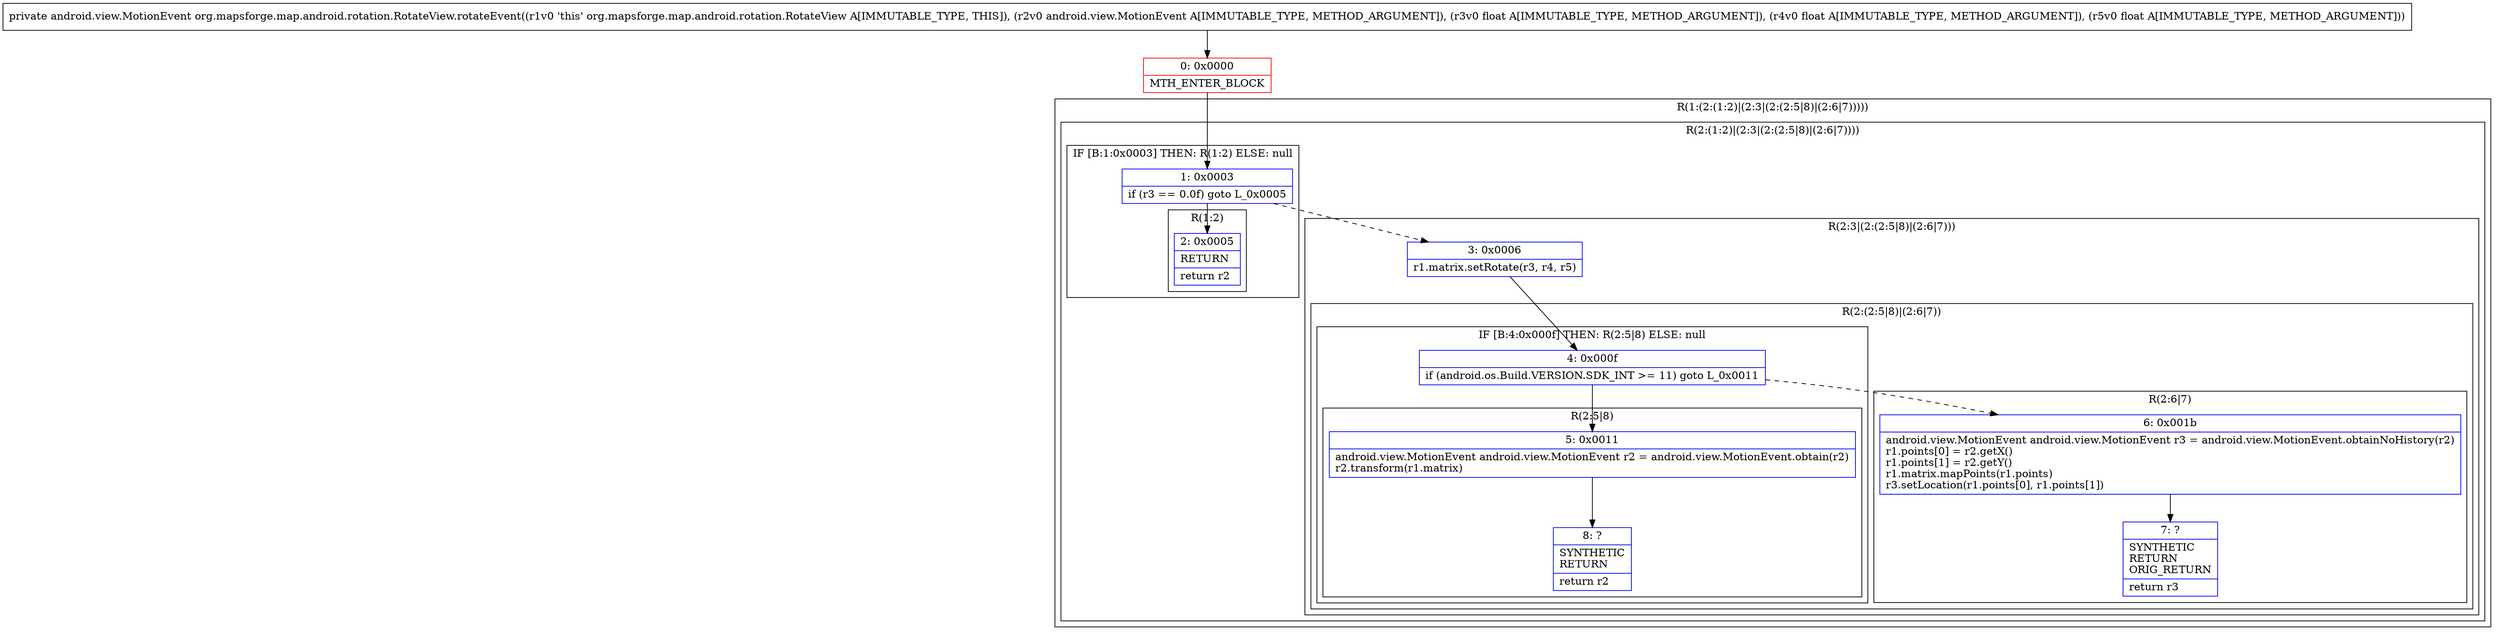 digraph "CFG fororg.mapsforge.map.android.rotation.RotateView.rotateEvent(Landroid\/view\/MotionEvent;FFF)Landroid\/view\/MotionEvent;" {
subgraph cluster_Region_1094552434 {
label = "R(1:(2:(1:2)|(2:3|(2:(2:5|8)|(2:6|7)))))";
node [shape=record,color=blue];
subgraph cluster_Region_703257398 {
label = "R(2:(1:2)|(2:3|(2:(2:5|8)|(2:6|7))))";
node [shape=record,color=blue];
subgraph cluster_IfRegion_1266907980 {
label = "IF [B:1:0x0003] THEN: R(1:2) ELSE: null";
node [shape=record,color=blue];
Node_1 [shape=record,label="{1\:\ 0x0003|if (r3 == 0.0f) goto L_0x0005\l}"];
subgraph cluster_Region_875827110 {
label = "R(1:2)";
node [shape=record,color=blue];
Node_2 [shape=record,label="{2\:\ 0x0005|RETURN\l|return r2\l}"];
}
}
subgraph cluster_Region_427779145 {
label = "R(2:3|(2:(2:5|8)|(2:6|7)))";
node [shape=record,color=blue];
Node_3 [shape=record,label="{3\:\ 0x0006|r1.matrix.setRotate(r3, r4, r5)\l}"];
subgraph cluster_Region_1714630459 {
label = "R(2:(2:5|8)|(2:6|7))";
node [shape=record,color=blue];
subgraph cluster_IfRegion_918188458 {
label = "IF [B:4:0x000f] THEN: R(2:5|8) ELSE: null";
node [shape=record,color=blue];
Node_4 [shape=record,label="{4\:\ 0x000f|if (android.os.Build.VERSION.SDK_INT \>= 11) goto L_0x0011\l}"];
subgraph cluster_Region_844655012 {
label = "R(2:5|8)";
node [shape=record,color=blue];
Node_5 [shape=record,label="{5\:\ 0x0011|android.view.MotionEvent android.view.MotionEvent r2 = android.view.MotionEvent.obtain(r2)\lr2.transform(r1.matrix)\l}"];
Node_8 [shape=record,label="{8\:\ ?|SYNTHETIC\lRETURN\l|return r2\l}"];
}
}
subgraph cluster_Region_646724635 {
label = "R(2:6|7)";
node [shape=record,color=blue];
Node_6 [shape=record,label="{6\:\ 0x001b|android.view.MotionEvent android.view.MotionEvent r3 = android.view.MotionEvent.obtainNoHistory(r2)\lr1.points[0] = r2.getX()\lr1.points[1] = r2.getY()\lr1.matrix.mapPoints(r1.points)\lr3.setLocation(r1.points[0], r1.points[1])\l}"];
Node_7 [shape=record,label="{7\:\ ?|SYNTHETIC\lRETURN\lORIG_RETURN\l|return r3\l}"];
}
}
}
}
}
Node_0 [shape=record,color=red,label="{0\:\ 0x0000|MTH_ENTER_BLOCK\l}"];
MethodNode[shape=record,label="{private android.view.MotionEvent org.mapsforge.map.android.rotation.RotateView.rotateEvent((r1v0 'this' org.mapsforge.map.android.rotation.RotateView A[IMMUTABLE_TYPE, THIS]), (r2v0 android.view.MotionEvent A[IMMUTABLE_TYPE, METHOD_ARGUMENT]), (r3v0 float A[IMMUTABLE_TYPE, METHOD_ARGUMENT]), (r4v0 float A[IMMUTABLE_TYPE, METHOD_ARGUMENT]), (r5v0 float A[IMMUTABLE_TYPE, METHOD_ARGUMENT])) }"];
MethodNode -> Node_0;
Node_1 -> Node_2;
Node_1 -> Node_3[style=dashed];
Node_3 -> Node_4;
Node_4 -> Node_5;
Node_4 -> Node_6[style=dashed];
Node_5 -> Node_8;
Node_6 -> Node_7;
Node_0 -> Node_1;
}

